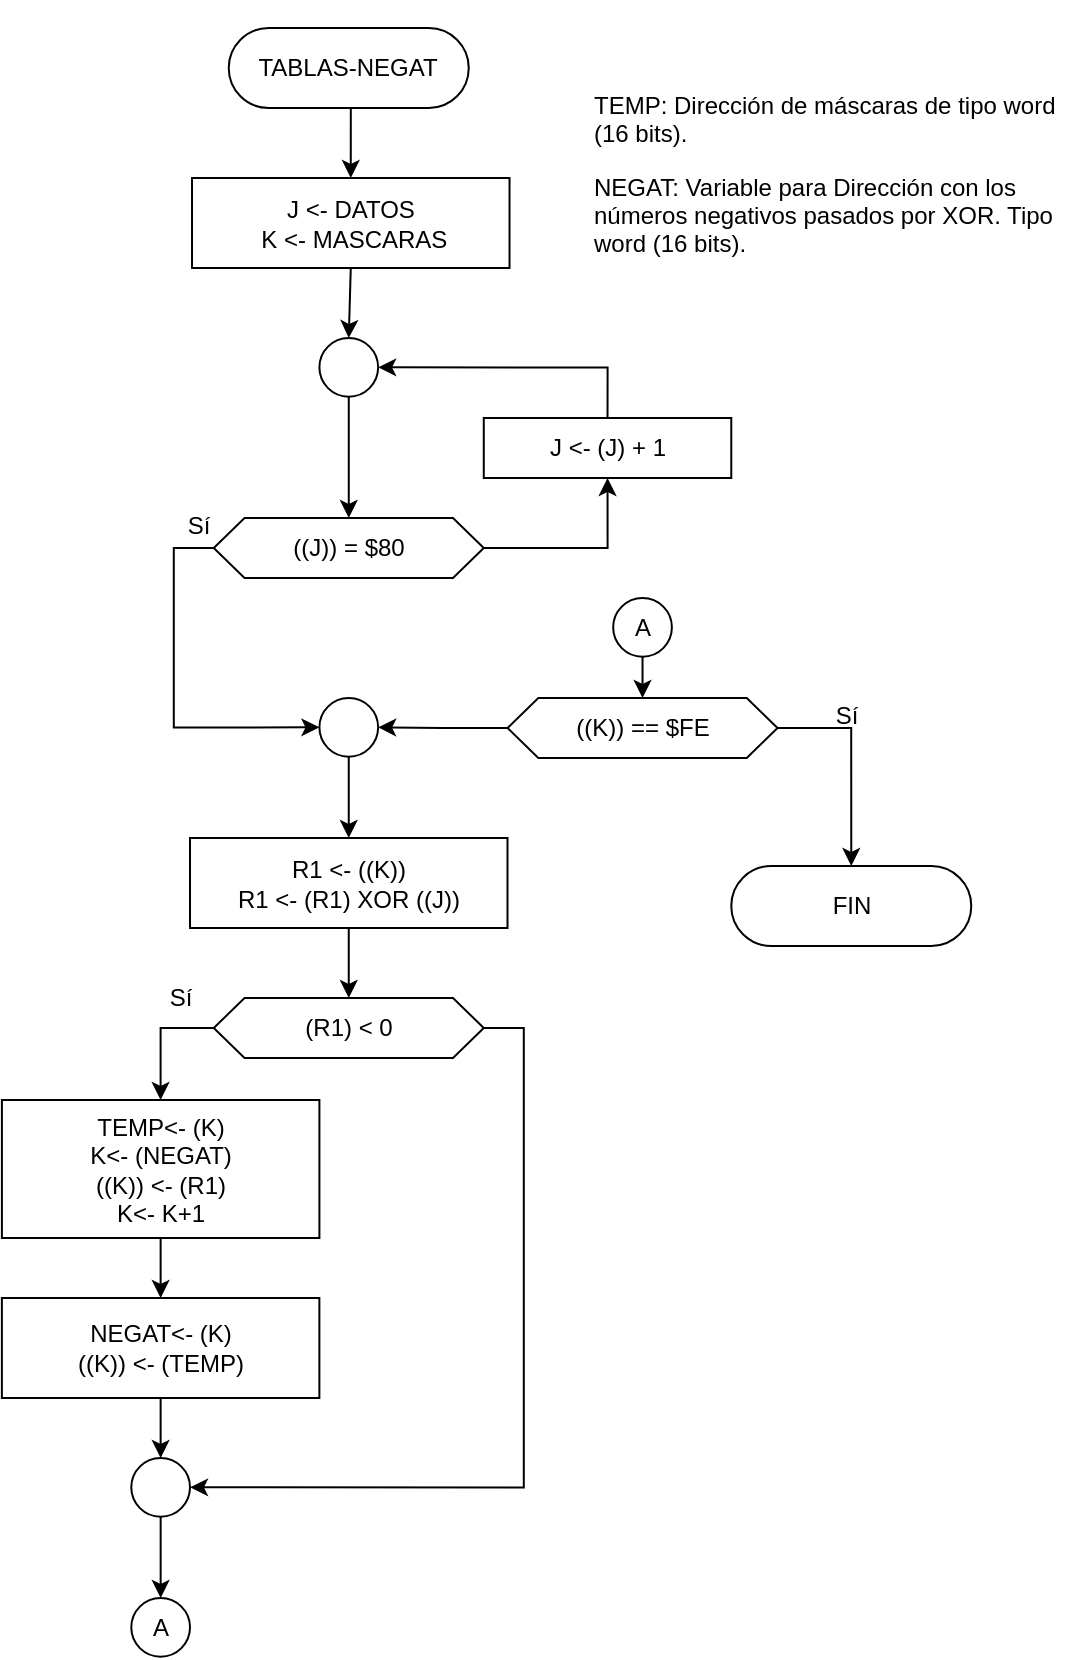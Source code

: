 <mxfile version="13.1.3" type="device"><diagram id="C5RBs43oDa-KdzZeNtuy" name="Page-1"><mxGraphModel dx="1429" dy="811" grid="1" gridSize="10" guides="1" tooltips="1" connect="1" arrows="1" fold="1" page="1" pageScale="1" pageWidth="827" pageHeight="1169" math="0" shadow="0"><root><mxCell id="WIyWlLk6GJQsqaUBKTNV-0"/><mxCell id="WIyWlLk6GJQsqaUBKTNV-1" parent="WIyWlLk6GJQsqaUBKTNV-0"/><mxCell id="oiIJ3Zm2npY-XfXra34Y-5" style="edgeStyle=orthogonalEdgeStyle;rounded=0;orthogonalLoop=1;jettySize=auto;html=1;exitX=0.5;exitY=1;exitDx=0;exitDy=0;entryX=0.5;entryY=0;entryDx=0;entryDy=0;" edge="1" parent="WIyWlLk6GJQsqaUBKTNV-1" source="oiIJ3Zm2npY-XfXra34Y-6" target="oiIJ3Zm2npY-XfXra34Y-8"><mxGeometry relative="1" as="geometry"/></mxCell><mxCell id="oiIJ3Zm2npY-XfXra34Y-6" value="TABLAS-NEGAT" style="rounded=1;whiteSpace=wrap;html=1;fontSize=12;glass=0;strokeWidth=1;shadow=0;arcSize=50;" vertex="1" parent="WIyWlLk6GJQsqaUBKTNV-1"><mxGeometry x="99.37" y="125" width="120" height="40" as="geometry"/></mxCell><mxCell id="oiIJ3Zm2npY-XfXra34Y-7" style="edgeStyle=orthogonalEdgeStyle;rounded=0;orthogonalLoop=1;jettySize=auto;html=1;exitX=0.5;exitY=1;exitDx=0;exitDy=0;entryX=0.5;entryY=0;entryDx=0;entryDy=0;" edge="1" parent="WIyWlLk6GJQsqaUBKTNV-1" source="oiIJ3Zm2npY-XfXra34Y-8" target="oiIJ3Zm2npY-XfXra34Y-10"><mxGeometry relative="1" as="geometry"><mxPoint x="159.365" y="305" as="targetPoint"/></mxGeometry></mxCell><mxCell id="oiIJ3Zm2npY-XfXra34Y-8" value="J &amp;lt;- DATOS&lt;br&gt;&amp;nbsp;K &amp;lt;- MASCARAS" style="rounded=0;whiteSpace=wrap;html=1;" vertex="1" parent="WIyWlLk6GJQsqaUBKTNV-1"><mxGeometry x="81.01" y="200" width="158.75" height="45" as="geometry"/></mxCell><mxCell id="oiIJ3Zm2npY-XfXra34Y-19" style="edgeStyle=orthogonalEdgeStyle;rounded=0;orthogonalLoop=1;jettySize=auto;html=1;exitX=0.5;exitY=1;exitDx=0;exitDy=0;entryX=0.5;entryY=0;entryDx=0;entryDy=0;" edge="1" parent="WIyWlLk6GJQsqaUBKTNV-1" source="oiIJ3Zm2npY-XfXra34Y-10" target="oiIJ3Zm2npY-XfXra34Y-11"><mxGeometry relative="1" as="geometry"/></mxCell><mxCell id="oiIJ3Zm2npY-XfXra34Y-10" value="" style="ellipse;whiteSpace=wrap;html=1;aspect=fixed;" vertex="1" parent="WIyWlLk6GJQsqaUBKTNV-1"><mxGeometry x="144.7" y="280" width="29.37" height="29.37" as="geometry"/></mxCell><mxCell id="oiIJ3Zm2npY-XfXra34Y-18" style="edgeStyle=orthogonalEdgeStyle;rounded=0;orthogonalLoop=1;jettySize=auto;html=1;exitX=0;exitY=0.5;exitDx=0;exitDy=0;entryX=0;entryY=0.5;entryDx=0;entryDy=0;" edge="1" parent="WIyWlLk6GJQsqaUBKTNV-1" source="oiIJ3Zm2npY-XfXra34Y-11" target="oiIJ3Zm2npY-XfXra34Y-16"><mxGeometry relative="1" as="geometry"/></mxCell><mxCell id="oiIJ3Zm2npY-XfXra34Y-27" style="edgeStyle=orthogonalEdgeStyle;rounded=0;orthogonalLoop=1;jettySize=auto;html=1;exitX=1;exitY=0.5;exitDx=0;exitDy=0;entryX=0.5;entryY=1;entryDx=0;entryDy=0;" edge="1" parent="WIyWlLk6GJQsqaUBKTNV-1" source="oiIJ3Zm2npY-XfXra34Y-11" target="oiIJ3Zm2npY-XfXra34Y-13"><mxGeometry relative="1" as="geometry"/></mxCell><mxCell id="oiIJ3Zm2npY-XfXra34Y-11" value="((J)) = $80" style="shape=hexagon;perimeter=hexagonPerimeter2;whiteSpace=wrap;html=1;size=0.114;" vertex="1" parent="WIyWlLk6GJQsqaUBKTNV-1"><mxGeometry x="91.88" y="370" width="135.01" height="30" as="geometry"/></mxCell><mxCell id="oiIJ3Zm2npY-XfXra34Y-15" style="edgeStyle=orthogonalEdgeStyle;rounded=0;orthogonalLoop=1;jettySize=auto;html=1;exitX=0.5;exitY=0;exitDx=0;exitDy=0;entryX=1;entryY=0.5;entryDx=0;entryDy=0;" edge="1" parent="WIyWlLk6GJQsqaUBKTNV-1" source="oiIJ3Zm2npY-XfXra34Y-13" target="oiIJ3Zm2npY-XfXra34Y-10"><mxGeometry relative="1" as="geometry"/></mxCell><mxCell id="oiIJ3Zm2npY-XfXra34Y-13" value="J &amp;lt;- (J) + 1" style="rounded=0;whiteSpace=wrap;html=1;" vertex="1" parent="WIyWlLk6GJQsqaUBKTNV-1"><mxGeometry x="226.89" y="320" width="123.75" height="30" as="geometry"/></mxCell><mxCell id="oiIJ3Zm2npY-XfXra34Y-22" style="edgeStyle=orthogonalEdgeStyle;rounded=0;orthogonalLoop=1;jettySize=auto;html=1;exitX=0.5;exitY=1;exitDx=0;exitDy=0;entryX=0.5;entryY=0;entryDx=0;entryDy=0;" edge="1" parent="WIyWlLk6GJQsqaUBKTNV-1" source="oiIJ3Zm2npY-XfXra34Y-16" target="oiIJ3Zm2npY-XfXra34Y-21"><mxGeometry relative="1" as="geometry"/></mxCell><mxCell id="oiIJ3Zm2npY-XfXra34Y-16" value="" style="ellipse;whiteSpace=wrap;html=1;aspect=fixed;" vertex="1" parent="WIyWlLk6GJQsqaUBKTNV-1"><mxGeometry x="144.7" y="460" width="29.37" height="29.37" as="geometry"/></mxCell><mxCell id="oiIJ3Zm2npY-XfXra34Y-24" style="edgeStyle=orthogonalEdgeStyle;rounded=0;orthogonalLoop=1;jettySize=auto;html=1;exitX=0.5;exitY=1;exitDx=0;exitDy=0;entryX=0.5;entryY=0;entryDx=0;entryDy=0;" edge="1" parent="WIyWlLk6GJQsqaUBKTNV-1" source="oiIJ3Zm2npY-XfXra34Y-21" target="oiIJ3Zm2npY-XfXra34Y-23"><mxGeometry relative="1" as="geometry"/></mxCell><mxCell id="oiIJ3Zm2npY-XfXra34Y-21" value="R1 &amp;lt;- ((K))&lt;br&gt;R1 &amp;lt;- (R1) XOR ((J))" style="rounded=0;whiteSpace=wrap;html=1;" vertex="1" parent="WIyWlLk6GJQsqaUBKTNV-1"><mxGeometry x="80" y="530" width="158.75" height="45" as="geometry"/></mxCell><mxCell id="oiIJ3Zm2npY-XfXra34Y-26" style="edgeStyle=orthogonalEdgeStyle;rounded=0;orthogonalLoop=1;jettySize=auto;html=1;exitX=0;exitY=0.5;exitDx=0;exitDy=0;" edge="1" parent="WIyWlLk6GJQsqaUBKTNV-1" source="oiIJ3Zm2npY-XfXra34Y-23" target="oiIJ3Zm2npY-XfXra34Y-25"><mxGeometry relative="1" as="geometry"/></mxCell><mxCell id="oiIJ3Zm2npY-XfXra34Y-44" style="edgeStyle=orthogonalEdgeStyle;rounded=0;orthogonalLoop=1;jettySize=auto;html=1;exitX=1;exitY=0.5;exitDx=0;exitDy=0;entryX=1;entryY=0.5;entryDx=0;entryDy=0;" edge="1" parent="WIyWlLk6GJQsqaUBKTNV-1" source="oiIJ3Zm2npY-XfXra34Y-23" target="oiIJ3Zm2npY-XfXra34Y-46"><mxGeometry relative="1" as="geometry"/></mxCell><mxCell id="oiIJ3Zm2npY-XfXra34Y-23" value="(R1) &amp;lt; 0" style="shape=hexagon;perimeter=hexagonPerimeter2;whiteSpace=wrap;html=1;size=0.114;" vertex="1" parent="WIyWlLk6GJQsqaUBKTNV-1"><mxGeometry x="91.88" y="610" width="135.01" height="30" as="geometry"/></mxCell><mxCell id="oiIJ3Zm2npY-XfXra34Y-29" style="edgeStyle=orthogonalEdgeStyle;rounded=0;orthogonalLoop=1;jettySize=auto;html=1;exitX=0.5;exitY=1;exitDx=0;exitDy=0;entryX=0.5;entryY=0;entryDx=0;entryDy=0;" edge="1" parent="WIyWlLk6GJQsqaUBKTNV-1" source="oiIJ3Zm2npY-XfXra34Y-25" target="oiIJ3Zm2npY-XfXra34Y-28"><mxGeometry relative="1" as="geometry"/></mxCell><mxCell id="oiIJ3Zm2npY-XfXra34Y-25" value="TEMP&amp;lt;- (K)&lt;br&gt;K&amp;lt;- (NEGAT)&lt;br&gt;((K)) &amp;lt;- (R1)&lt;br&gt;K&amp;lt;- K+1" style="rounded=0;whiteSpace=wrap;html=1;" vertex="1" parent="WIyWlLk6GJQsqaUBKTNV-1"><mxGeometry x="-14.05" y="661" width="158.75" height="69" as="geometry"/></mxCell><mxCell id="oiIJ3Zm2npY-XfXra34Y-39" style="edgeStyle=orthogonalEdgeStyle;rounded=0;orthogonalLoop=1;jettySize=auto;html=1;exitX=0.5;exitY=1;exitDx=0;exitDy=0;entryX=0.5;entryY=0;entryDx=0;entryDy=0;" edge="1" parent="WIyWlLk6GJQsqaUBKTNV-1" source="oiIJ3Zm2npY-XfXra34Y-46" target="oiIJ3Zm2npY-XfXra34Y-30"><mxGeometry relative="1" as="geometry"/></mxCell><mxCell id="oiIJ3Zm2npY-XfXra34Y-28" value="NEGAT&amp;lt;- (K)&lt;br&gt;((K)) &amp;lt;- (TEMP)" style="rounded=0;whiteSpace=wrap;html=1;" vertex="1" parent="WIyWlLk6GJQsqaUBKTNV-1"><mxGeometry x="-14.06" y="760" width="158.75" height="50" as="geometry"/></mxCell><mxCell id="oiIJ3Zm2npY-XfXra34Y-30" value="A" style="ellipse;whiteSpace=wrap;html=1;aspect=fixed;" vertex="1" parent="WIyWlLk6GJQsqaUBKTNV-1"><mxGeometry x="50.64" y="910" width="29.37" height="29.37" as="geometry"/></mxCell><mxCell id="oiIJ3Zm2npY-XfXra34Y-36" style="edgeStyle=orthogonalEdgeStyle;rounded=0;orthogonalLoop=1;jettySize=auto;html=1;exitX=0.5;exitY=1;exitDx=0;exitDy=0;entryX=0.5;entryY=0;entryDx=0;entryDy=0;" edge="1" parent="WIyWlLk6GJQsqaUBKTNV-1" source="oiIJ3Zm2npY-XfXra34Y-31" target="oiIJ3Zm2npY-XfXra34Y-32"><mxGeometry relative="1" as="geometry"><mxPoint x="444.69" y="454.68" as="targetPoint"/></mxGeometry></mxCell><mxCell id="oiIJ3Zm2npY-XfXra34Y-31" value="A" style="ellipse;whiteSpace=wrap;html=1;aspect=fixed;" vertex="1" parent="WIyWlLk6GJQsqaUBKTNV-1"><mxGeometry x="291.58" y="410" width="29.37" height="29.37" as="geometry"/></mxCell><mxCell id="oiIJ3Zm2npY-XfXra34Y-38" style="edgeStyle=orthogonalEdgeStyle;rounded=0;orthogonalLoop=1;jettySize=auto;html=1;exitX=0;exitY=0.5;exitDx=0;exitDy=0;entryX=1;entryY=0.5;entryDx=0;entryDy=0;" edge="1" parent="WIyWlLk6GJQsqaUBKTNV-1" source="oiIJ3Zm2npY-XfXra34Y-32" target="oiIJ3Zm2npY-XfXra34Y-16"><mxGeometry relative="1" as="geometry"/></mxCell><mxCell id="oiIJ3Zm2npY-XfXra34Y-41" style="edgeStyle=orthogonalEdgeStyle;rounded=0;orthogonalLoop=1;jettySize=auto;html=1;exitX=1;exitY=0.5;exitDx=0;exitDy=0;entryX=0.5;entryY=0;entryDx=0;entryDy=0;" edge="1" parent="WIyWlLk6GJQsqaUBKTNV-1" source="oiIJ3Zm2npY-XfXra34Y-32" target="oiIJ3Zm2npY-XfXra34Y-40"><mxGeometry relative="1" as="geometry"/></mxCell><mxCell id="oiIJ3Zm2npY-XfXra34Y-32" value="((K)) == $FE" style="shape=hexagon;perimeter=hexagonPerimeter2;whiteSpace=wrap;html=1;size=0.114;" vertex="1" parent="WIyWlLk6GJQsqaUBKTNV-1"><mxGeometry x="238.76" y="460" width="135.01" height="30" as="geometry"/></mxCell><mxCell id="oiIJ3Zm2npY-XfXra34Y-40" value="FIN" style="rounded=1;whiteSpace=wrap;html=1;fontSize=12;glass=0;strokeWidth=1;shadow=0;arcSize=50;" vertex="1" parent="WIyWlLk6GJQsqaUBKTNV-1"><mxGeometry x="350.64" y="544" width="120" height="40" as="geometry"/></mxCell><mxCell id="oiIJ3Zm2npY-XfXra34Y-42" value="Sí" style="text;html=1;align=center;verticalAlign=middle;resizable=0;points=[];autosize=1;" vertex="1" parent="WIyWlLk6GJQsqaUBKTNV-1"><mxGeometry x="69" y="364" width="30" height="20" as="geometry"/></mxCell><mxCell id="oiIJ3Zm2npY-XfXra34Y-43" value="Sí" style="text;html=1;align=center;verticalAlign=middle;resizable=0;points=[];autosize=1;" vertex="1" parent="WIyWlLk6GJQsqaUBKTNV-1"><mxGeometry x="393" y="459" width="30" height="20" as="geometry"/></mxCell><mxCell id="oiIJ3Zm2npY-XfXra34Y-45" value="Sí" style="text;html=1;align=center;verticalAlign=middle;resizable=0;points=[];autosize=1;" vertex="1" parent="WIyWlLk6GJQsqaUBKTNV-1"><mxGeometry x="60.0" y="600" width="30" height="20" as="geometry"/></mxCell><mxCell id="oiIJ3Zm2npY-XfXra34Y-46" value="" style="ellipse;whiteSpace=wrap;html=1;aspect=fixed;" vertex="1" parent="WIyWlLk6GJQsqaUBKTNV-1"><mxGeometry x="50.64" y="840" width="29.37" height="29.37" as="geometry"/></mxCell><mxCell id="oiIJ3Zm2npY-XfXra34Y-48" style="edgeStyle=orthogonalEdgeStyle;rounded=0;orthogonalLoop=1;jettySize=auto;html=1;exitX=0.5;exitY=1;exitDx=0;exitDy=0;entryX=0.5;entryY=0;entryDx=0;entryDy=0;" edge="1" parent="WIyWlLk6GJQsqaUBKTNV-1" source="oiIJ3Zm2npY-XfXra34Y-28" target="oiIJ3Zm2npY-XfXra34Y-46"><mxGeometry relative="1" as="geometry"><mxPoint x="65.315" y="810" as="sourcePoint"/><mxPoint x="65.315" y="890" as="targetPoint"/></mxGeometry></mxCell><mxCell id="oiIJ3Zm2npY-XfXra34Y-49" value="&lt;h3 style=&quot;text-align: center&quot;&gt;&lt;br&gt;&lt;/h3&gt;&lt;p&gt;TEMP: Dirección de máscaras de tipo word (16 bits).&lt;/p&gt;&lt;p&gt;NEGAT: Variable para Dirección con los números negativos pasados por XOR. Tipo word (16 bits).&lt;/p&gt;&lt;p&gt;&lt;br&gt;&lt;/p&gt;" style="text;html=1;strokeColor=none;fillColor=none;align=left;verticalAlign=middle;whiteSpace=wrap;rounded=0;" vertex="1" parent="WIyWlLk6GJQsqaUBKTNV-1"><mxGeometry x="280" y="125" width="240" height="140" as="geometry"/></mxCell></root></mxGraphModel></diagram></mxfile>